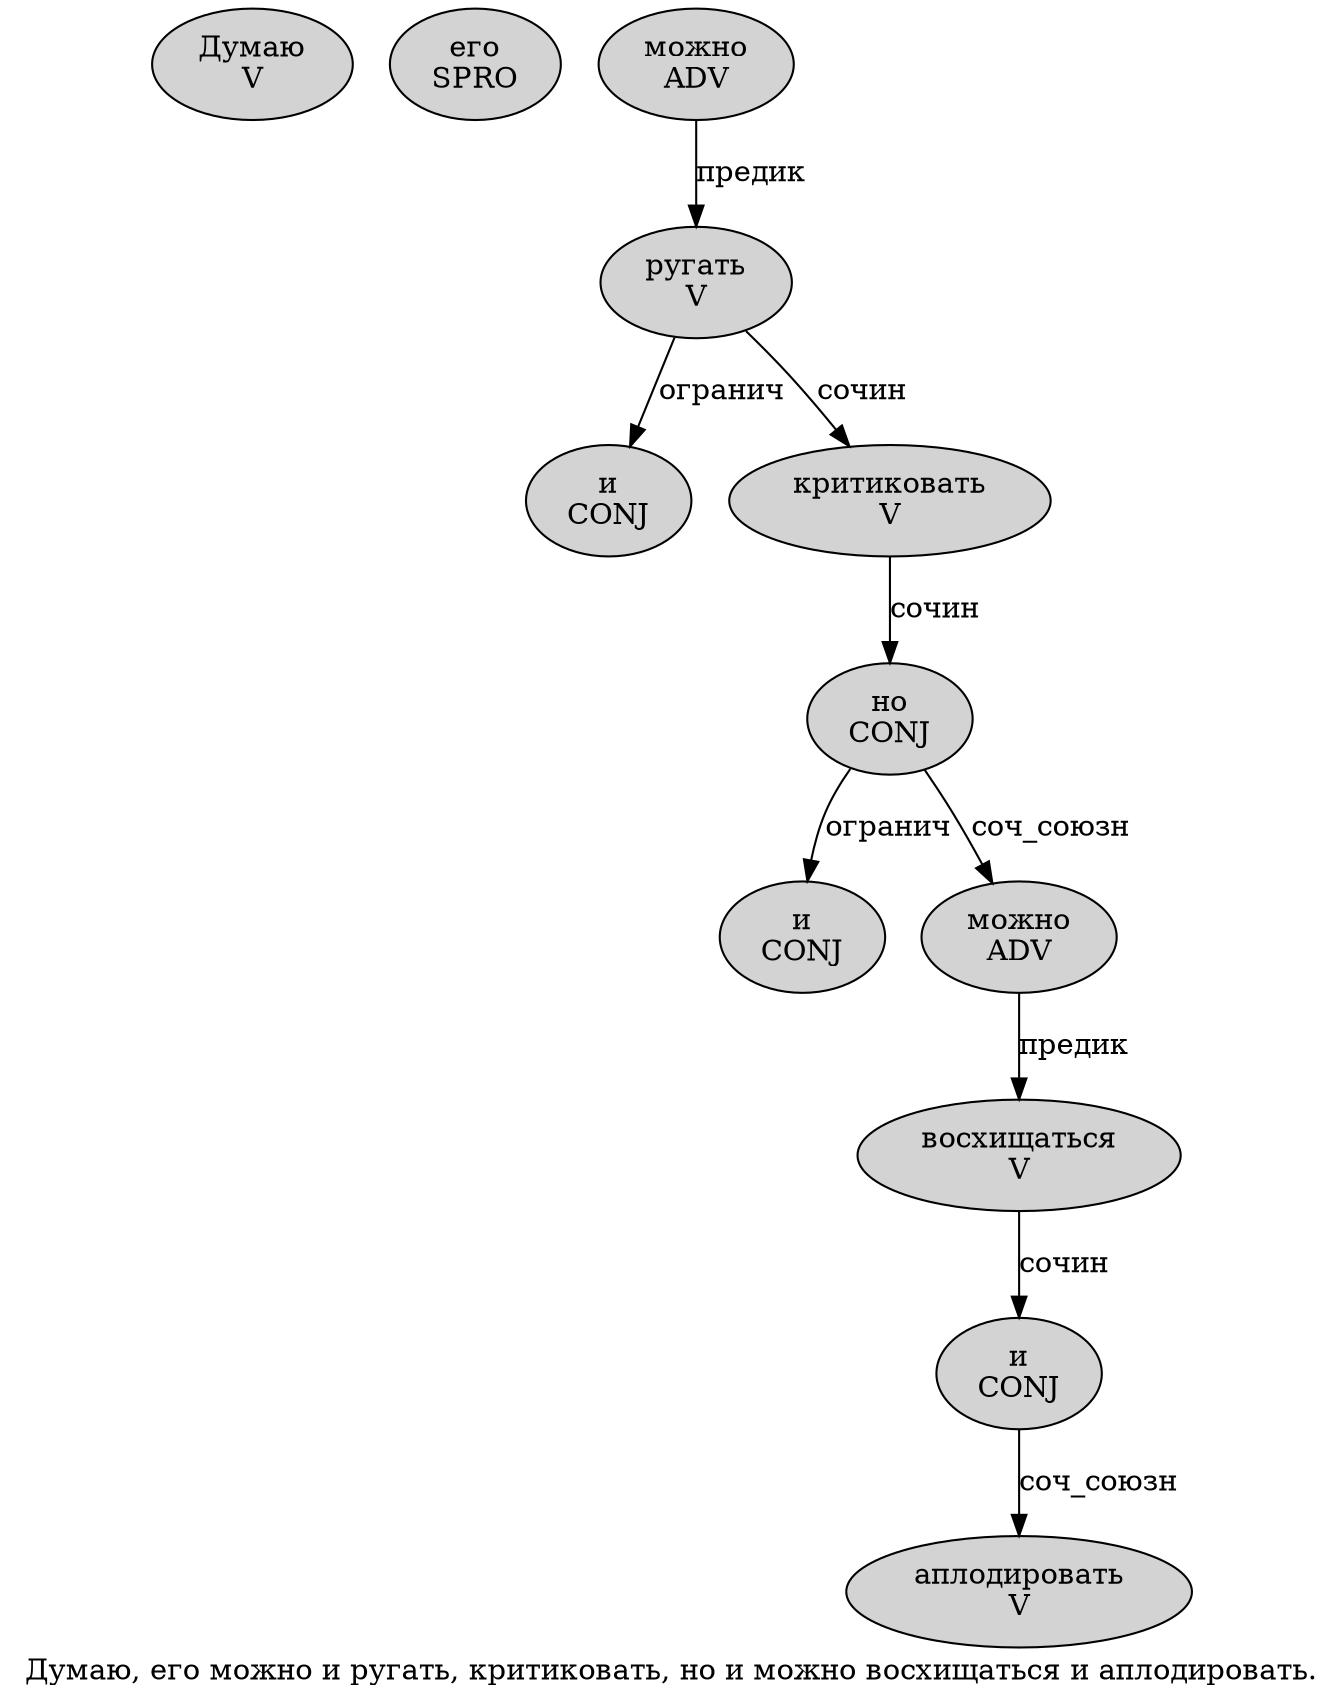 digraph SENTENCE_747 {
	graph [label="Думаю, его можно и ругать, критиковать, но и можно восхищаться и аплодировать."]
	node [style=filled]
		0 [label="Думаю
V" color="" fillcolor=lightgray penwidth=1 shape=ellipse]
		2 [label="его
SPRO" color="" fillcolor=lightgray penwidth=1 shape=ellipse]
		3 [label="можно
ADV" color="" fillcolor=lightgray penwidth=1 shape=ellipse]
		4 [label="и
CONJ" color="" fillcolor=lightgray penwidth=1 shape=ellipse]
		5 [label="ругать
V" color="" fillcolor=lightgray penwidth=1 shape=ellipse]
		7 [label="критиковать
V" color="" fillcolor=lightgray penwidth=1 shape=ellipse]
		9 [label="но
CONJ" color="" fillcolor=lightgray penwidth=1 shape=ellipse]
		10 [label="и
CONJ" color="" fillcolor=lightgray penwidth=1 shape=ellipse]
		11 [label="можно
ADV" color="" fillcolor=lightgray penwidth=1 shape=ellipse]
		12 [label="восхищаться
V" color="" fillcolor=lightgray penwidth=1 shape=ellipse]
		13 [label="и
CONJ" color="" fillcolor=lightgray penwidth=1 shape=ellipse]
		14 [label="аплодировать
V" color="" fillcolor=lightgray penwidth=1 shape=ellipse]
			7 -> 9 [label="сочин"]
			3 -> 5 [label="предик"]
			9 -> 10 [label="огранич"]
			9 -> 11 [label="соч_союзн"]
			13 -> 14 [label="соч_союзн"]
			12 -> 13 [label="сочин"]
			11 -> 12 [label="предик"]
			5 -> 4 [label="огранич"]
			5 -> 7 [label="сочин"]
}